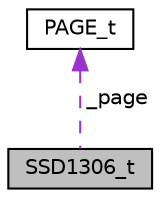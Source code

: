 digraph "SSD1306_t"
{
 // LATEX_PDF_SIZE
  edge [fontname="Helvetica",fontsize="10",labelfontname="Helvetica",labelfontsize="10"];
  node [fontname="Helvetica",fontsize="10",shape=record];
  Node1 [label="SSD1306_t",height=0.2,width=0.4,color="black", fillcolor="grey75", style="filled", fontcolor="black",tooltip=" "];
  Node2 -> Node1 [dir="back",color="darkorchid3",fontsize="10",style="dashed",label=" _page" ,fontname="Helvetica"];
  Node2 [label="PAGE_t",height=0.2,width=0.4,color="black", fillcolor="white", style="filled",URL="$structPAGE__t.html",tooltip=" "];
}
